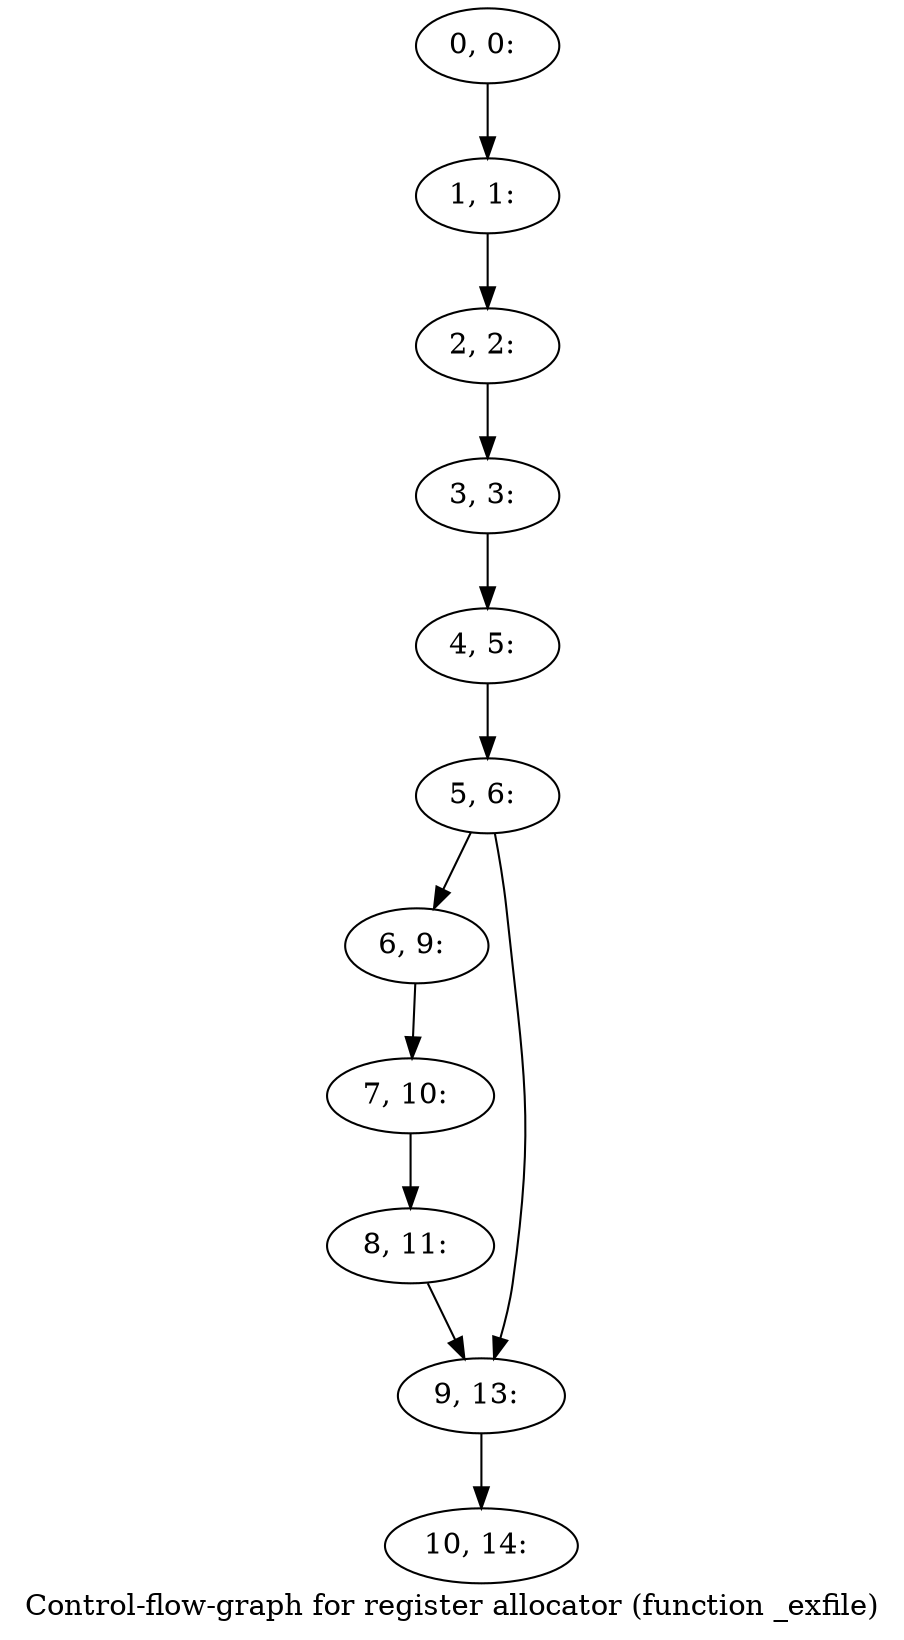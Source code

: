 digraph G {
graph [label="Control-flow-graph for register allocator (function _exfile)"]
0[label="0, 0: "];
1[label="1, 1: "];
2[label="2, 2: "];
3[label="3, 3: "];
4[label="4, 5: "];
5[label="5, 6: "];
6[label="6, 9: "];
7[label="7, 10: "];
8[label="8, 11: "];
9[label="9, 13: "];
10[label="10, 14: "];
0->1 ;
1->2 ;
2->3 ;
3->4 ;
4->5 ;
5->6 ;
5->9 ;
6->7 ;
7->8 ;
8->9 ;
9->10 ;
}
